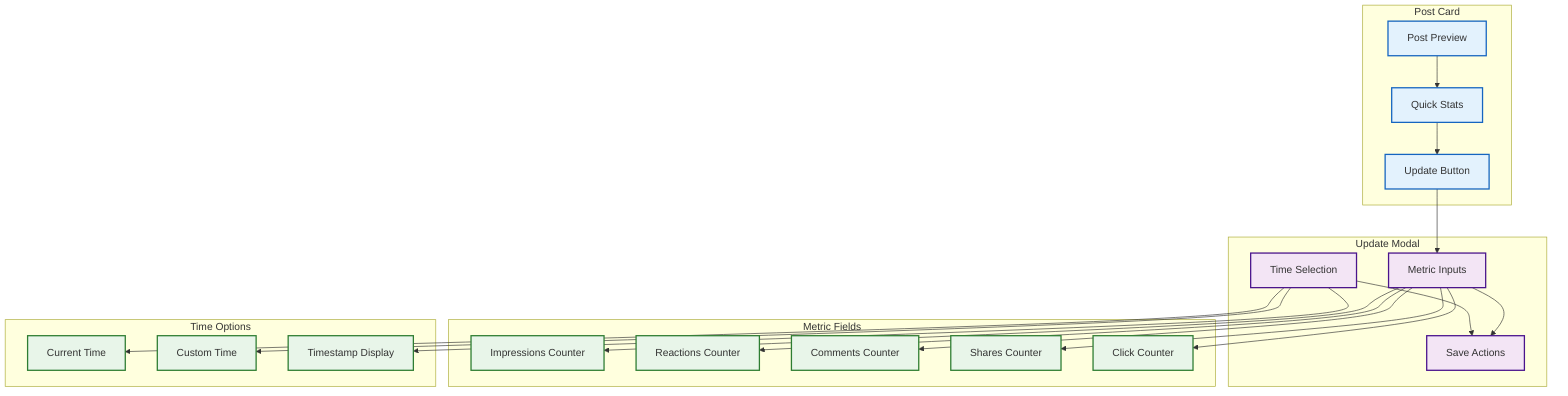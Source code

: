 graph TD
    subgraph Post Card
        A[Post Preview]
        B[Quick Stats]
        C[Update Button]
    end

    subgraph Update Modal
        D[Metric Inputs]
        E[Time Selection]
        F[Save Actions]
    end

    subgraph Metric Fields
        D1[Impressions Counter]
        D2[Reactions Counter]
        D3[Comments Counter]
        D4[Shares Counter]
        D5[Click Counter]
    end

    subgraph Time Options
        E1[Current Time]
        E2[Custom Time]
        E3[Timestamp Display]
    end

    A --> B
    B --> C
    C --> D
    D --> D1 & D2 & D3 & D4 & D5
    E --> E1 & E2 & E3
    D & E --> F

    classDef card fill:#e3f2fd,stroke:#1565c0,stroke-width:2px
    classDef modal fill:#f3e5f5,stroke:#4a148c,stroke-width:2px
    classDef fields fill:#e8f5e9,stroke:#2e7d32,stroke-width:2px
    
    class A,B,C card
    class D,E,F modal
    class D1,D2,D3,D4,D5,E1,E2,E3 fields